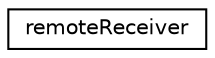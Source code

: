 digraph "Graphical Class Hierarchy"
{
 // LATEX_PDF_SIZE
  edge [fontname="Helvetica",fontsize="10",labelfontname="Helvetica",labelfontsize="10"];
  node [fontname="Helvetica",fontsize="10",shape=record];
  rankdir="LR";
  Node0 [label="remoteReceiver",height=0.2,width=0.4,color="black", fillcolor="white", style="filled",URL="$classremote_receiver.html",tooltip=" "];
}
